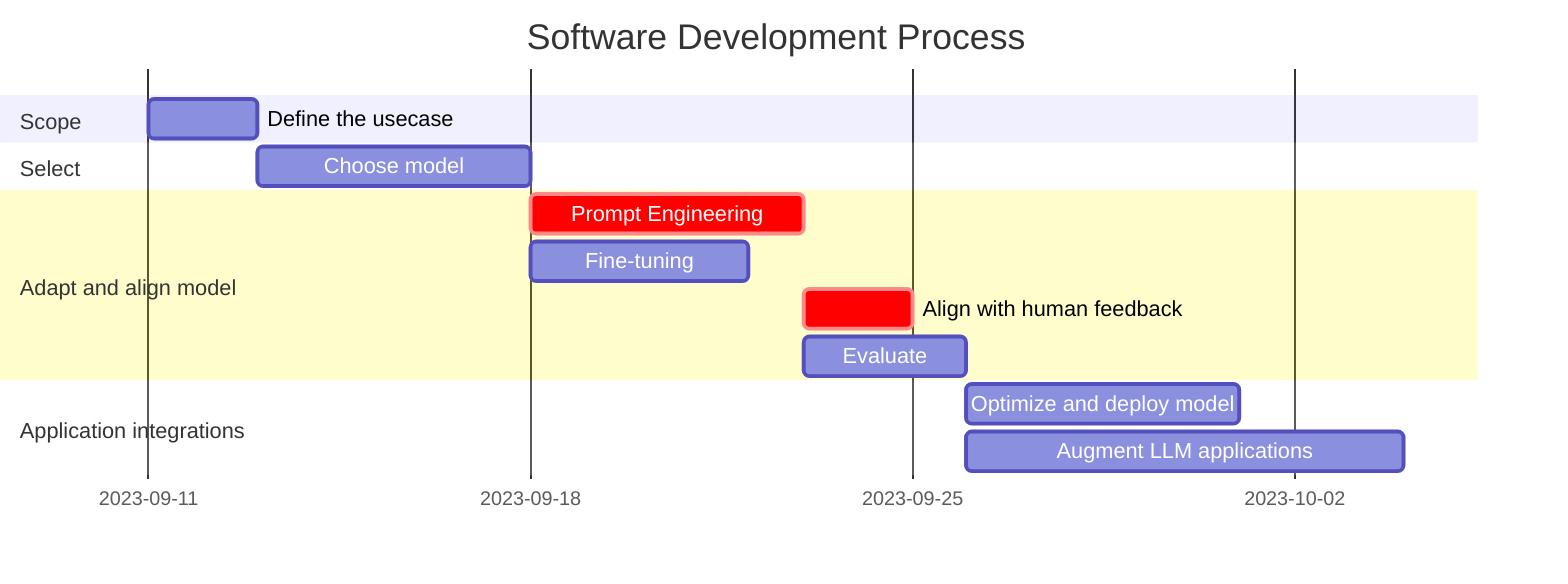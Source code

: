 gantt
    title Software Development Process
    dateFormat  YYYY-MM-DD
    tickInterval 1week
    weekday monday
    
    section Scope
    Define the usecase        :a1, 2023-09-11, 2d
    
    section Select
    Choose model              :a3, after a1, 5d
    
    section Adapt and align model
    Prompt Engineering        :crit,a2,after a3, 5d
    Fine-tuning               :after a3, 4d
    Align with human feedback :crit,after a2, 2d
    Evaluate                  :a4, after a2, 3d
    
    section Application integrations
    Optimize and deploy model :after a4, 5d
    Augment LLM applications  :after a4, 8d